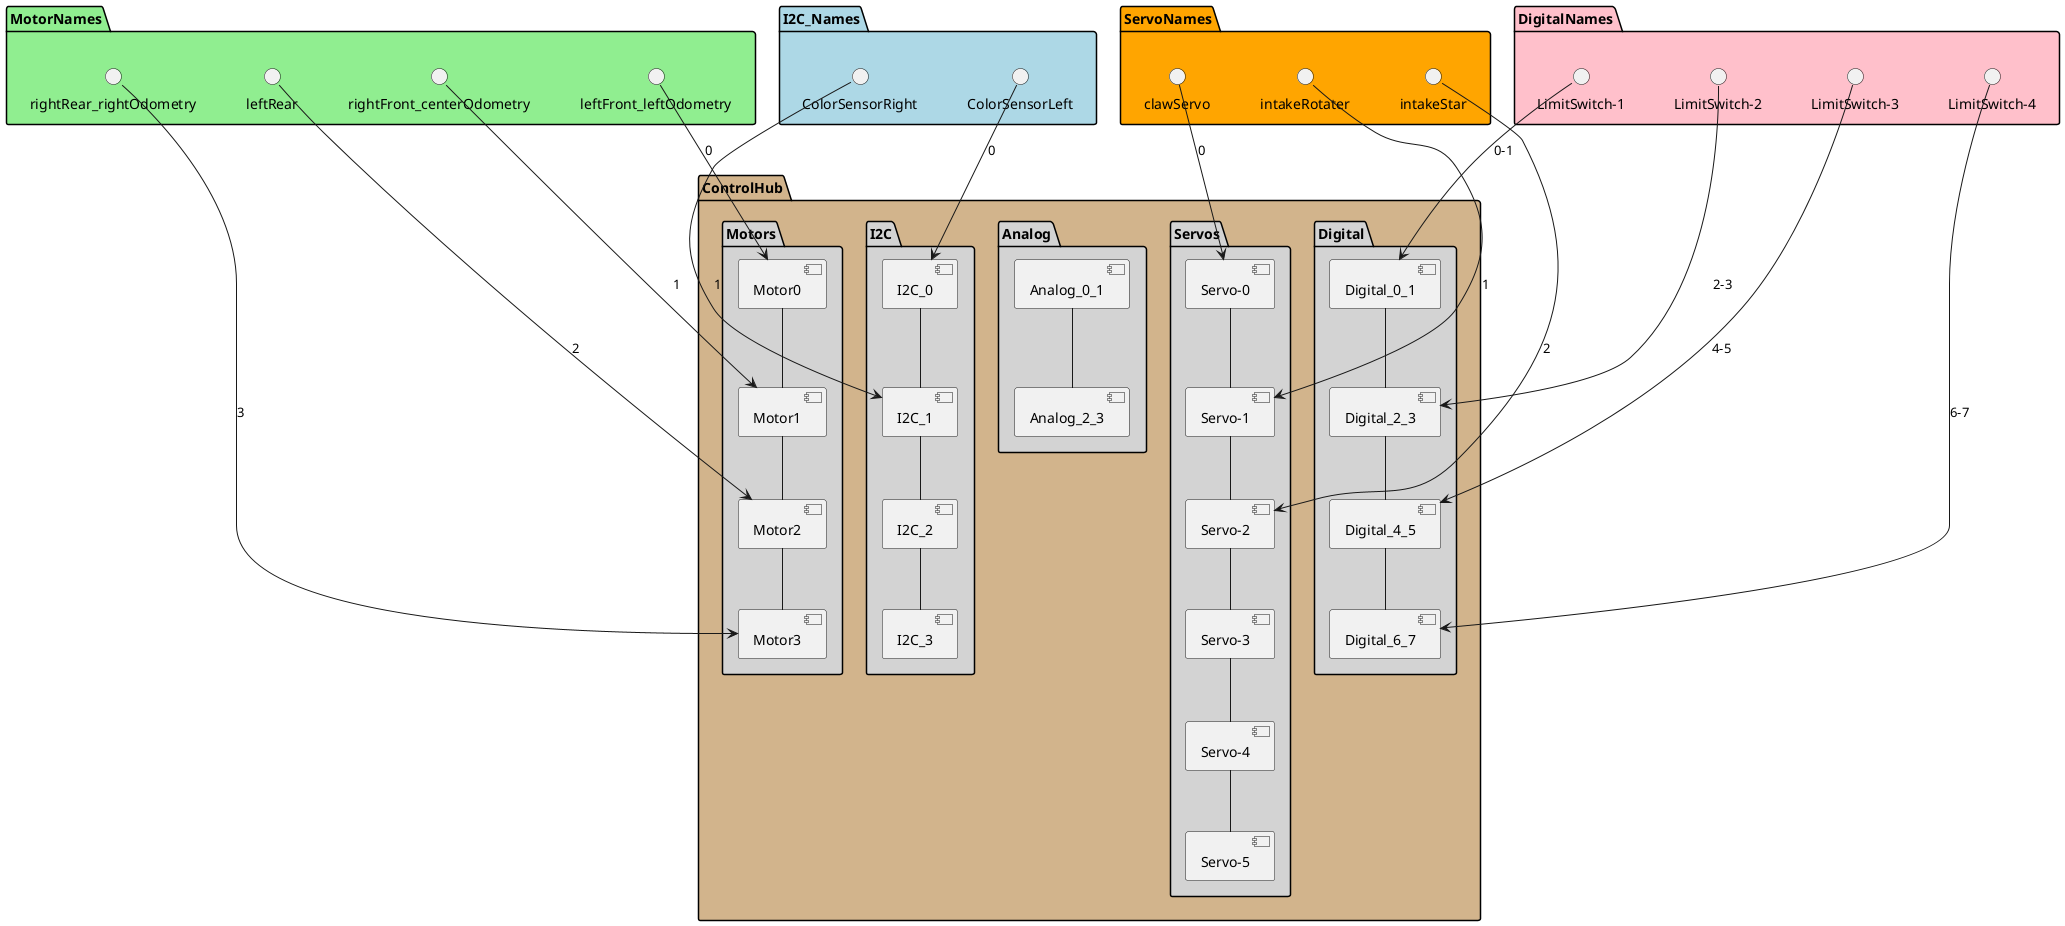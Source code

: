 @startuml


package ControlHub #Tan {
  package Motors #LightGrey {
    [Motor0] -- [Motor1]
    [Motor1] -- [Motor2]
    [Motor2] -- [Motor3]
  }

  package Servos #LightGrey {
   [Servo-0] -- [Servo-1]
   [Servo-1] -- [Servo-2]
   [Servo-2] -- [Servo-3]
   [Servo-3] -- [Servo-4]
   [Servo-4] -- [Servo-5]
  }

  package Analog #LightGrey {
   [Analog_0_1] -- [Analog_2_3]
  }

  package Digital #LightGrey {
   [Digital_0_1] -- [Digital_2_3]
   [Digital_2_3] -- [Digital_4_5]
   [Digital_4_5] -- [Digital_6_7]
  }

  package I2C #LightGrey {
   [I2C_0] -- [I2C_1]
   [I2C_1] -- [I2C_2]
   [I2C_2] -- [I2C_3]

  }
}

package MotorNames #LightGreen {
  () "leftFront_leftOdometry" --> [Motor0] : 0
  () "rightFront_centerOdometry" --> [Motor1] : 1
  () "leftRear" --> [Motor2] : 2
  () "rightRear_rightOdometry" --> [Motor3] : 3
}

package ServoNames #Orange {
  () "clawServo" --> [Servo-0] : 0
  () "intakeRotater" --> [Servo-1] : 1
  () "intakeStar" --> [Servo-2] : 2
}

package DigitalNames #Pink {
  () "LimitSwitch-1" --> [Digital_0_1] : 0-1
  () "LimitSwitch-2" --> [Digital_2_3] : 2-3
  () "LimitSwitch-3" --> [Digital_4_5] : 4-5
  () "LimitSwitch-4" --> [Digital_6_7] : 6-7
}

package I2C_Names #LightBlue {
  () "ColorSensorLeft" --> [I2C_0] : 0
  () "ColorSensorRight" --> [I2C_1] : 1

}

@enduml
